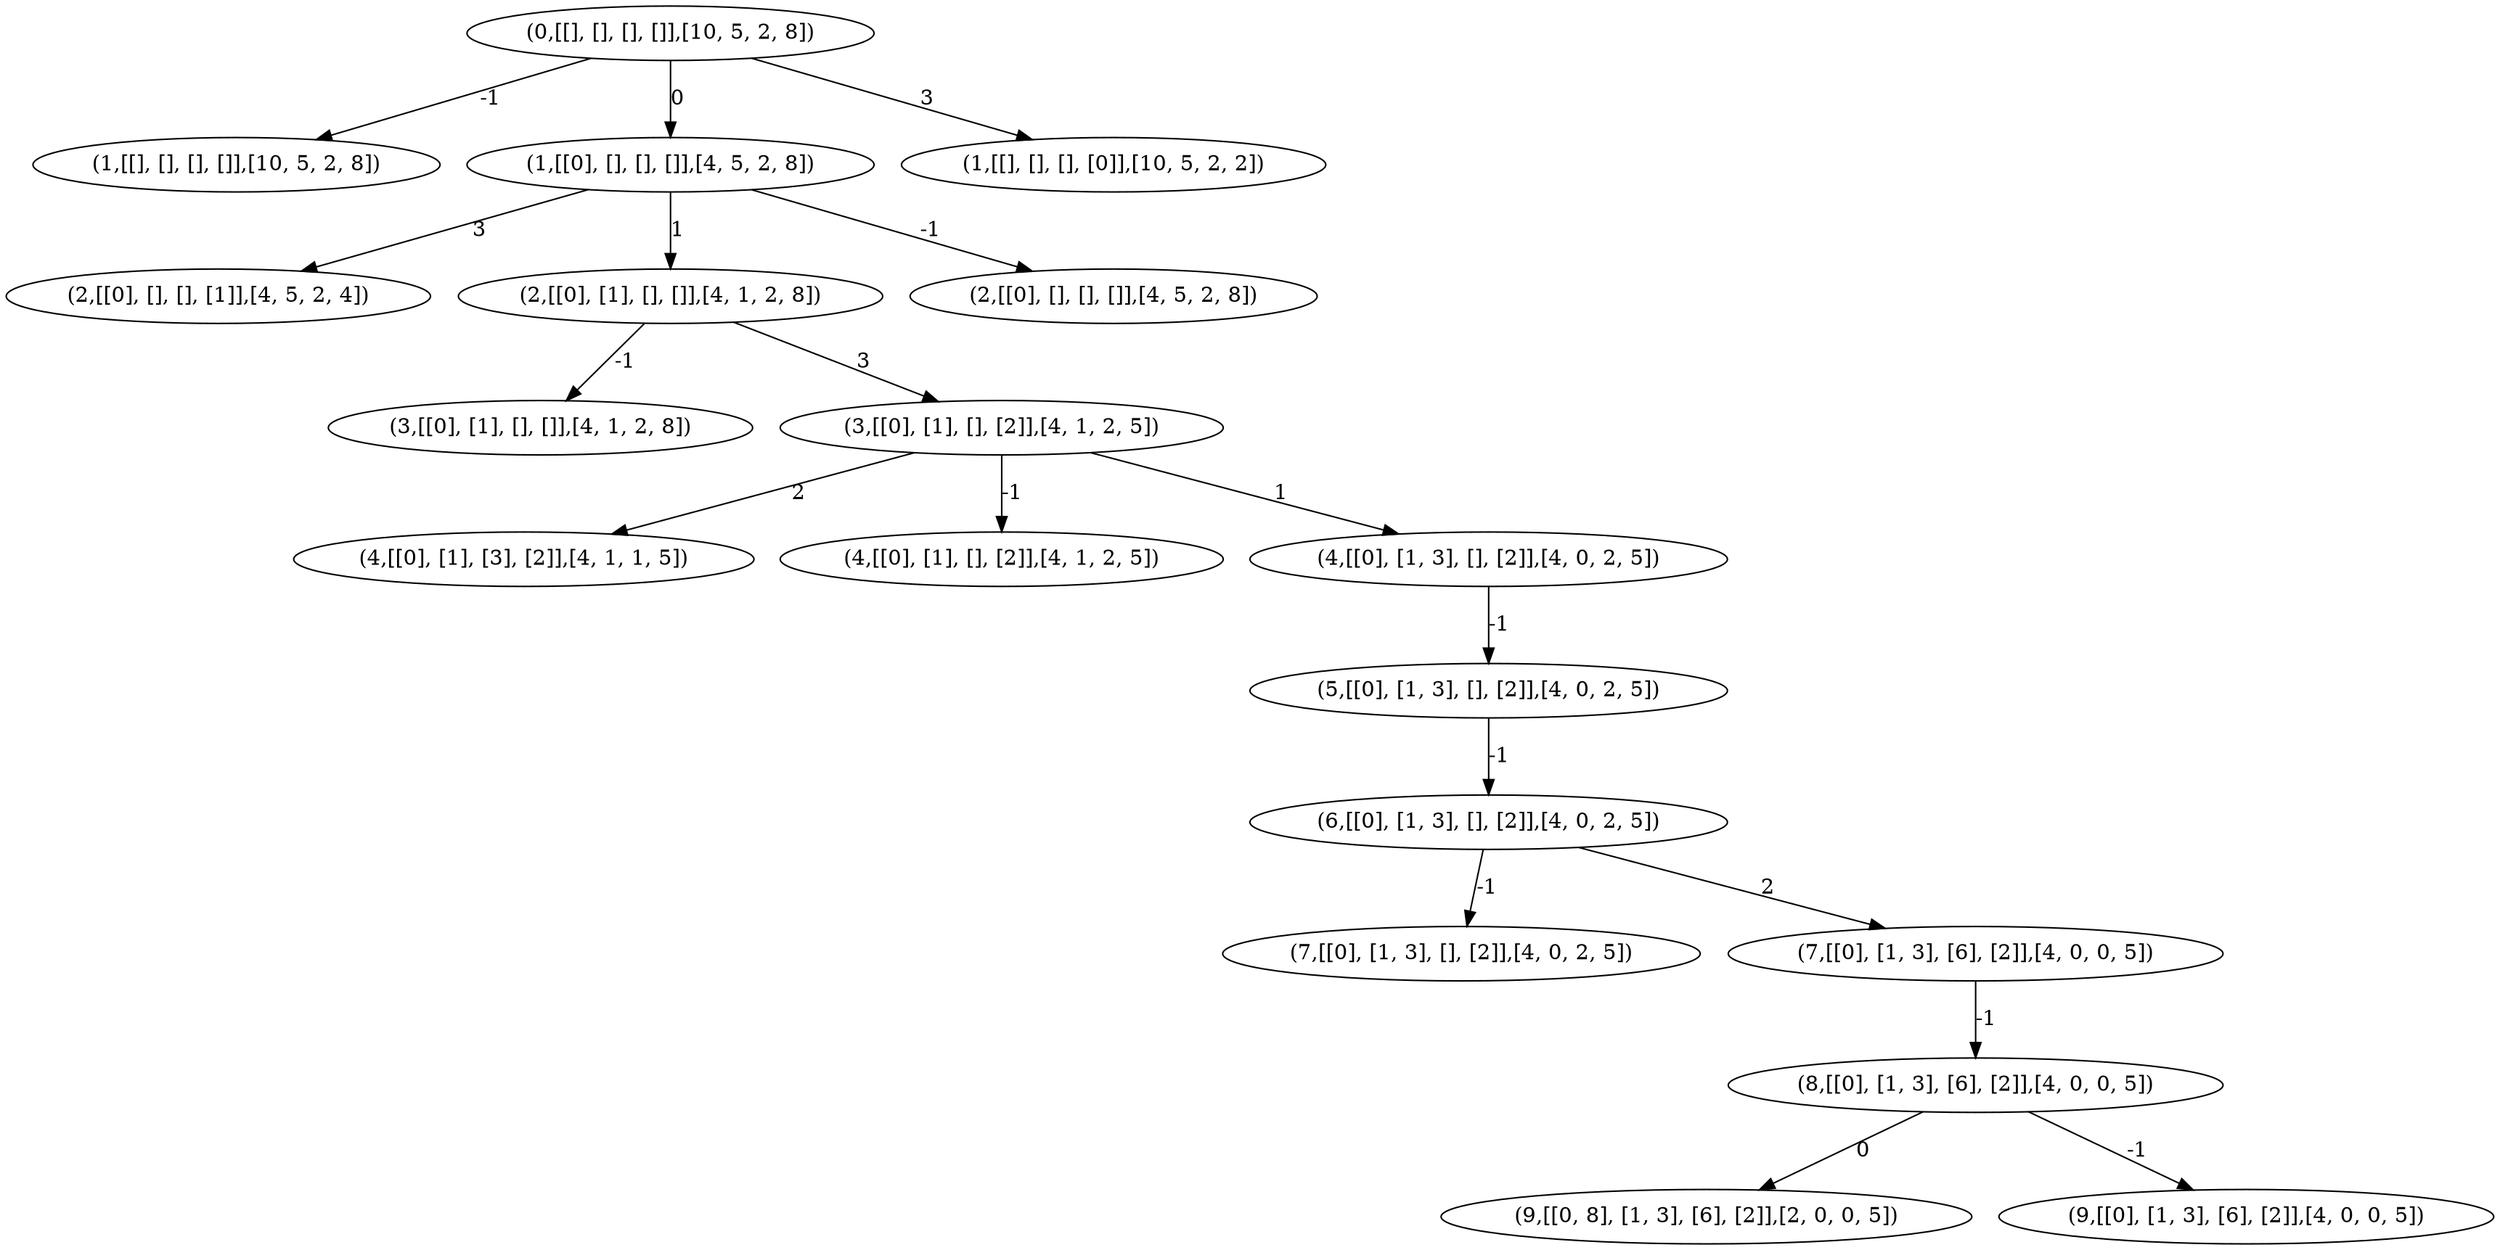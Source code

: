 strict digraph G {
  1 [ label="(2,[[0], [], [], [1]],[4, 5, 2, 4])" ];
  2 [ label="(3,[[0], [1], [], []],[4, 1, 2, 8])" ];
  3 [ label="(4,[[0], [1], [3], [2]],[4, 1, 1, 5])" ];
  4 [ label="(2,[[0], [1], [], []],[4, 1, 2, 8])" ];
  5 [ label="(9,[[0, 8], [1, 3], [6], [2]],[2, 0, 0, 5])" ];
  6 [ label="(4,[[0], [1], [], [2]],[4, 1, 2, 5])" ];
  7 [ label="(1,[[], [], [], []],[10, 5, 2, 8])" ];
  8 [ label="(3,[[0], [1], [], [2]],[4, 1, 2, 5])" ];
  9 [ label="(0,[[], [], [], []],[10, 5, 2, 8])" ];
  10 [ label="(7,[[0], [1, 3], [], [2]],[4, 0, 2, 5])" ];
  11 [ label="(1,[[0], [], [], []],[4, 5, 2, 8])" ];
  12 [ label="(9,[[0], [1, 3], [6], [2]],[4, 0, 0, 5])" ];
  13 [ label="(2,[[0], [], [], []],[4, 5, 2, 8])" ];
  14 [ label="(7,[[0], [1, 3], [6], [2]],[4, 0, 0, 5])" ];
  15 [ label="(8,[[0], [1, 3], [6], [2]],[4, 0, 0, 5])" ];
  16 [ label="(5,[[0], [1, 3], [], [2]],[4, 0, 2, 5])" ];
  17 [ label="(6,[[0], [1, 3], [], [2]],[4, 0, 2, 5])" ];
  18 [ label="(1,[[], [], [], [0]],[10, 5, 2, 2])" ];
  19 [ label="(4,[[0], [1, 3], [], [2]],[4, 0, 2, 5])" ];
  11 -> 1 [ label="3" ];
  4 -> 2 [ label="-1" ];
  8 -> 3 [ label="2" ];
  11 -> 4 [ label="1" ];
  15 -> 5 [ label="0" ];
  8 -> 6 [ label="-1" ];
  9 -> 7 [ label="-1" ];
  4 -> 8 [ label="3" ];
  17 -> 10 [ label="-1" ];
  9 -> 11 [ label="0" ];
  15 -> 12 [ label="-1" ];
  11 -> 13 [ label="-1" ];
  17 -> 14 [ label="2" ];
  14 -> 15 [ label="-1" ];
  19 -> 16 [ label="-1" ];
  16 -> 17 [ label="-1" ];
  9 -> 18 [ label="3" ];
  8 -> 19 [ label="1" ];
}
